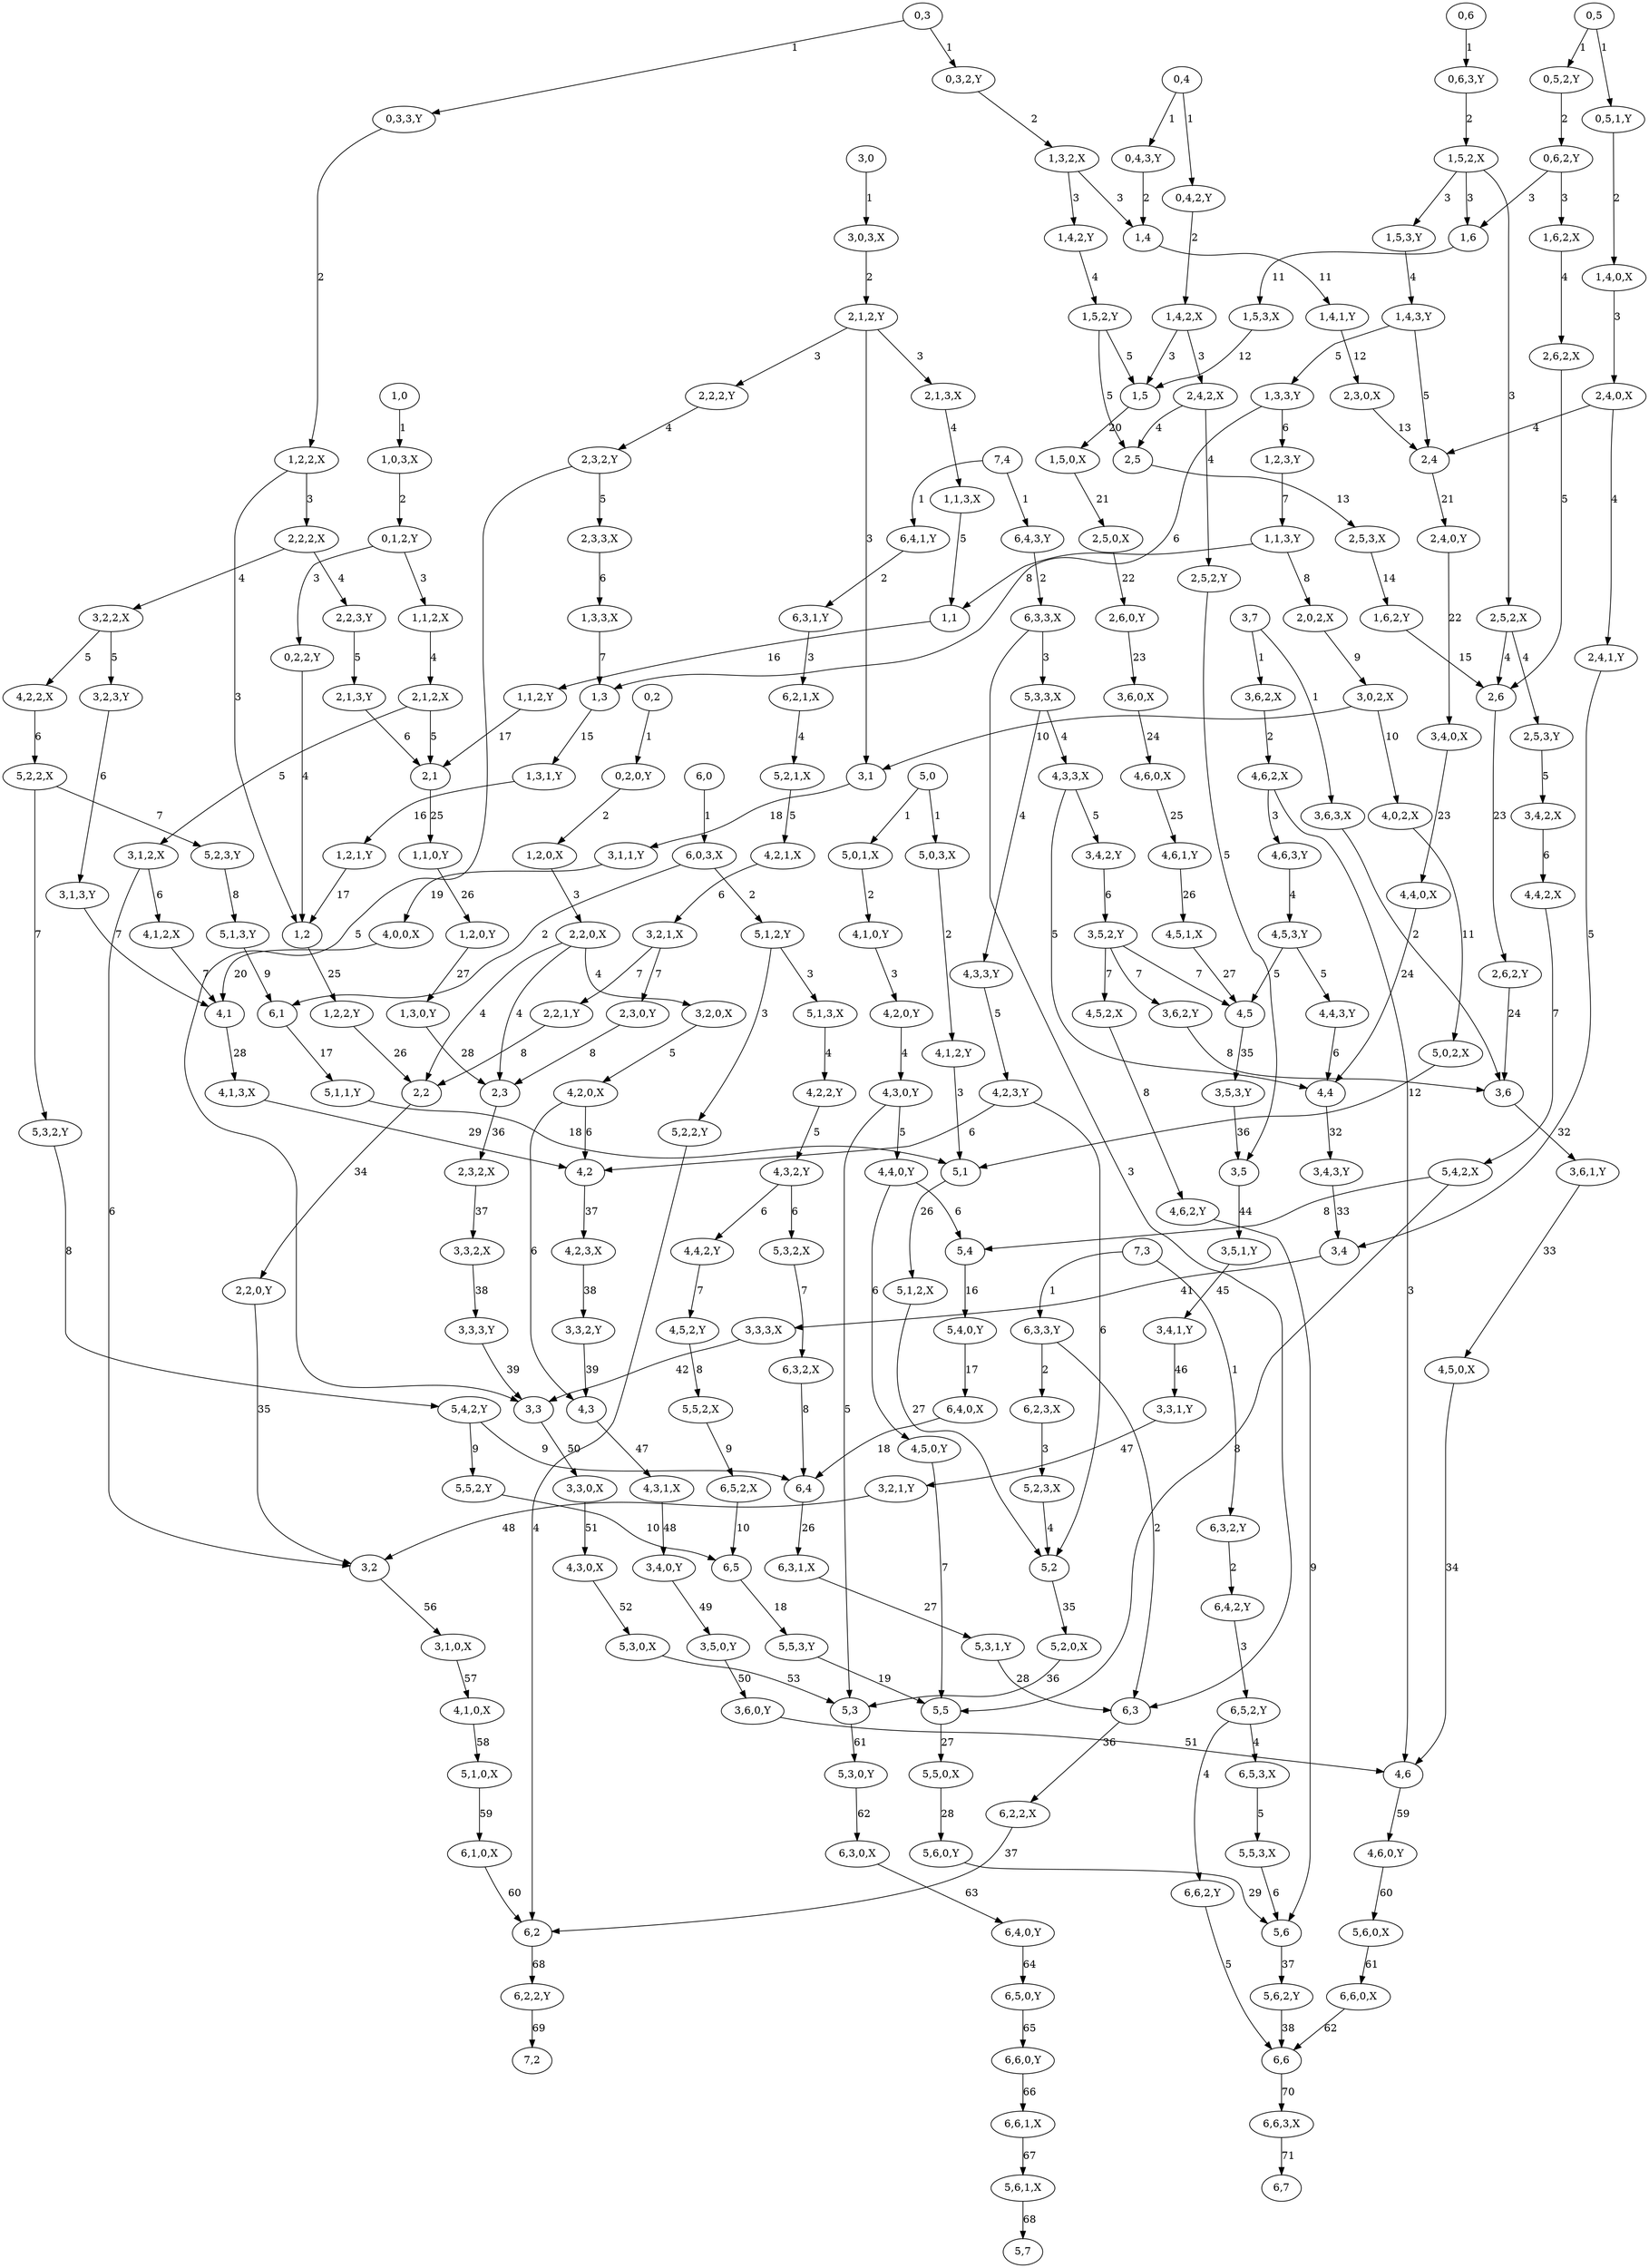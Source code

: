 digraph graphname {
"4,4,3,Y" [nodetype=route];
"3,3,0,X" [nodetype=route];
"3,6,2,X" [nodetype=route];
"0,6,2,Y" [nodetype=route];
"1,6" [nodetype=logic];
"4,6,0,X" [nodetype=route];
"1,4" [nodetype=logic];
"1,5" [nodetype=logic];
"1,2" [nodetype=logic];
"1,3" [nodetype=logic];
"1,0" [nodetype=logic];
"1,1" [nodetype=logic];
"1,3,1,Y" [nodetype=route];
"5,5,0,X" [nodetype=route];
"1,4,3,Y" [nodetype=route];
"4,2,3,X" [nodetype=route];
"4,2,3,Y" [nodetype=route];
"5,0,2,X" [nodetype=route];
"3,4,0,Y" [nodetype=route];
"1,5,0,X" [nodetype=route];
"5,2" [nodetype=logic];
"5,3" [nodetype=logic];
"6,6,1,X" [nodetype=route];
"5,1" [nodetype=logic];
"4,3,0,X" [nodetype=route];
"5,7" [nodetype=logic];
"3,2" [nodetype=logic];
"3,3" [nodetype=logic];
"3,3,2,Y" [nodetype=route];
"5,5,2,X" [nodetype=route];
"3,3,3,X" [nodetype=route];
"3,3,3,Y" [nodetype=route];
"2,6,2,Y" [nodetype=route];
"2,6,2,X" [nodetype=route];
"5,3,1,Y" [nodetype=route];
"5,4,2,X" [nodetype=route];
"5,4,2,Y" [nodetype=route];
"3,0,2,X" [nodetype=route];
"4,5,0,Y" [nodetype=route];
"3,4,2,X" [nodetype=route];
"5,2,2,Y" [nodetype=route];
"0,2,0,Y" [nodetype=route];
"1,3,3,X" [nodetype=route];
"6,4,0,Y" [nodetype=route];
"6,4,0,X" [nodetype=route];
"5,6,2,Y" [nodetype=route];
"4,0,2,X" [nodetype=route];
"4,3,3,Y" [nodetype=route];
"4,3,3,X" [nodetype=route];
"3,1,0,X" [nodetype=route];
"1,2,2,X" [nodetype=route];
"1,2,2,Y" [nodetype=route];
"6,0,3,X" [nodetype=route];
"1,6,2,X" [nodetype=route];
"3,6,3,X" [nodetype=route];
"2,2,3,Y" [nodetype=route];
"3,4,2,Y" [nodetype=route];
"1,6,2,Y" [nodetype=route];
"4,1,0,X" [nodetype=route];
"4,1,0,Y" [nodetype=route];
"3,6,0,Y" [nodetype=route];
"4,5,0,X" [nodetype=route];
"3,1,1,Y" [nodetype=route];
"0,4,2,Y" [nodetype=route];
"6,3,2,Y" [nodetype=route];
"5,3,2,Y" [nodetype=route];
"2,4,0,X" [nodetype=route];
"1,3,0,Y" [nodetype=route];
"5,1,0,X" [nodetype=route];
"1,0,3,X" [nodetype=route];
"3,1,3,Y" [nodetype=route];
"1,4,1,Y" [nodetype=route];
"0,5,1,Y" [nodetype=route];
"6,1" [nodetype=logic];
"5,2,0,X" [nodetype=route];
"6,3" [nodetype=logic];
"6,2" [nodetype=logic];
"6,5" [nodetype=logic];
"6,4" [nodetype=logic];
"6,7" [nodetype=logic];
"6,6" [nodetype=logic];
"5,6,0,X" [nodetype=route];
"5,6,0,Y" [nodetype=route];
"1,1,0,Y" [nodetype=route];
"3,1,2,X" [nodetype=route];
"5,1,1,Y" [nodetype=route];
"2,5,2,Y" [nodetype=route];
"5,1,3,X" [nodetype=route];
"2,2,1,Y" [nodetype=route];
"0,3,3,Y" [nodetype=route];
"4,4,2,Y" [nodetype=route];
"4,4,2,X" [nodetype=route];
"6,6,0,Y" [nodetype=route];
"6,6,0,X" [nodetype=route];
"3,5,1,Y" [nodetype=route];
"6,3,0,X" [nodetype=route];
"2,2,2,Y" [nodetype=route];
"6,3,2,X" [nodetype=route];
"1,5,3,X" [nodetype=route];
"1,5,3,Y" [nodetype=route];
"3,0" [nodetype=logic];
"6,4,3,Y" [nodetype=route];
"3,4,0,X" [nodetype=route];
"3,6,2,Y" [nodetype=route];
"6,4,1,Y" [nodetype=route];
"3,0,3,X" [nodetype=route];
"3,6,0,X" [nodetype=route];
"5,0" [nodetype=logic];
"3,4,3,Y" [nodetype=route];
"5,2,3,X" [nodetype=route];
"5,2,3,Y" [nodetype=route];
"5,5,3,Y" [nodetype=route];
"1,1,3,X" [nodetype=route];
"1,1,3,Y" [nodetype=route];
"5,0,3,X" [nodetype=route];
"5,0,1,X" [nodetype=route];
"5,6" [nodetype=logic];
"6,3,3,Y" [nodetype=route];
"2,4,1,Y" [nodetype=route];
"4,2,2,Y" [nodetype=route];
"6,5,0,Y" [nodetype=route];
"0,1,2,Y" [nodetype=route];
"1,2,3,Y" [nodetype=route];
"0,3,2,Y" [nodetype=route];
"7,2" [nodetype=logic];
"2,3,2,X" [nodetype=route];
"3,4" [nodetype=logic];
"6,5,2,X" [nodetype=route];
"6,5,2,Y" [nodetype=route];
"3,5,2,Y" [nodetype=route];
"2,5,2,X" [nodetype=route];
"3,5" [nodetype=logic];
"5,3,2,X" [nodetype=route];
"3,6" [nodetype=logic];
"0,6" [nodetype=logic];
"0,5" [nodetype=logic];
"0,4" [nodetype=logic];
"0,3" [nodetype=logic];
"0,2" [nodetype=logic];
"5,5,2,Y" [nodetype=route];
"3,3,2,X" [nodetype=route];
"6,2,3,X" [nodetype=route];
"7,3" [nodetype=logic];
"3,1" [nodetype=logic];
"2,4,0,Y" [nodetype=route];
"5,4" [nodetype=logic];
"2,5" [nodetype=logic];
"2,4" [nodetype=logic];
"2,6" [nodetype=logic];
"2,1" [nodetype=logic];
"5,1,3,Y" [nodetype=route];
"2,3" [nodetype=logic];
"2,2" [nodetype=logic];
"4,3" [nodetype=logic];
"4,2" [nodetype=logic];
"4,1" [nodetype=logic];
"5,3,0,Y" [nodetype=route];
"5,3,0,X" [nodetype=route];
"4,5" [nodetype=logic];
"4,4" [nodetype=logic];
"1,5,2,Y" [nodetype=route];
"1,5,2,X" [nodetype=route];
"2,2,0,Y" [nodetype=route];
"1,3,3,Y" [nodetype=route];
"6,1,0,X" [nodetype=route];
"2,6,0,Y" [nodetype=route];
"5,5" [nodetype=logic];
"6,3,1,Y" [nodetype=route];
"6,3,1,X" [nodetype=route];
"1,2,0,X" [nodetype=route];
"1,2,0,Y" [nodetype=route];
"0,2,2,Y" [nodetype=route];
"3,5,0,Y" [nodetype=route];
"6,4,2,Y" [nodetype=route];
"6,2,1,X" [nodetype=route];
"4,1,2,X" [nodetype=route];
"4,1,2,Y" [nodetype=route];
"5,5,3,X" [nodetype=route];
"2,2,2,X" [nodetype=route];
"4,3,1,X" [nodetype=route];
"6,3,3,X" [nodetype=route];
"2,3,3,X" [nodetype=route];
"3,2,0,X" [nodetype=route];
"5,4,0,Y" [nodetype=route];
"2,2,0,X" [nodetype=route];
"4,2,2,X" [nodetype=route];
"0,5,2,Y" [nodetype=route];
"2,4,2,X" [nodetype=route];
"2,1,2,X" [nodetype=route];
"2,1,2,Y" [nodetype=route];
"3,4,1,Y" [nodetype=route];
"5,2,1,X" [nodetype=route];
"6,5,3,X" [nodetype=route];
"4,2,1,X" [nodetype=route];
"2,5,3,Y" [nodetype=route];
"2,5,3,X" [nodetype=route];
"3,2,2,X" [nodetype=route];
"5,1,2,Y" [nodetype=route];
"5,1,2,X" [nodetype=route];
"2,3,0,X" [nodetype=route];
"2,3,0,Y" [nodetype=route];
"4,5,1,X" [nodetype=route];
"6,0" [nodetype=logic];
"4,5,3,Y" [nodetype=route];
"3,2,3,Y" [nodetype=route];
"4,6,2,Y" [nodetype=route];
"4,6,2,X" [nodetype=route];
"5,2,2,X" [nodetype=route];
"2,3,2,Y" [nodetype=route];
"1,1,2,Y" [nodetype=route];
"1,1,2,X" [nodetype=route];
"4,4,0,Y" [nodetype=route];
"4,4,0,X" [nodetype=route];
"7,4" [nodetype=logic];
"4,0,0,X" [nodetype=route];
"2,5,0,X" [nodetype=route];
"4,6" [nodetype=logic];
"6,6,2,Y" [nodetype=route];
"3,3,1,Y" [nodetype=route];
"6,2,2,Y" [nodetype=route];
"6,2,2,X" [nodetype=route];
"0,6,3,Y" [nodetype=route];
"3,7" [nodetype=logic];
"0,4,3,Y" [nodetype=route];
"4,5,2,X" [nodetype=route];
"4,5,2,Y" [nodetype=route];
"2,0,2,X" [nodetype=route];
"1,3,2,X" [nodetype=route];
"4,3,2,Y" [nodetype=route];
"3,6,1,Y" [nodetype=route];
"5,6,1,X" [nodetype=route];
"4,6,1,Y" [nodetype=route];
"4,6,3,Y" [nodetype=route];
"1,4,2,X" [nodetype=route];
"1,4,2,Y" [nodetype=route];
"1,4,0,X" [nodetype=route];
"6,6,3,X" [nodetype=route];
"3,2,1,Y" [nodetype=route];
"3,2,1,X" [nodetype=route];
"4,2,0,Y" [nodetype=route];
"4,2,0,X" [nodetype=route];
"4,1,3,X" [nodetype=route];
"1,2,1,Y" [nodetype=route];
"4,6,0,Y" [nodetype=route];
"5,3,3,X" [nodetype=route];
"3,5,3,Y" [nodetype=route];
"2,1,3,Y" [nodetype=route];
"2,1,3,X" [nodetype=route];
"4,3,0,Y" [nodetype=route];
"4,4,3,Y" -> "4,4"  [label=6];
"3,3,0,X" -> "4,3,0,X"  [label=51];
"3,6,2,X" -> "4,6,2,X"  [label=2];
"0,6,2,Y" -> "1,6"  [label=3];
"0,6,2,Y" -> "1,6,2,X"  [label=3];
"1,6" -> "1,5,3,X"  [label=11];
"4,6,0,X" -> "4,6,1,Y"  [label=25];
"1,4" -> "1,4,1,Y"  [label=11];
"1,5" -> "1,5,0,X"  [label=20];
"1,2" -> "1,2,2,Y"  [label=25];
"1,3" -> "1,3,1,Y"  [label=15];
"1,0" -> "1,0,3,X"  [label=1];
"1,1" -> "1,1,2,Y"  [label=16];
"1,3,1,Y" -> "1,2,1,Y"  [label=16];
"5,5,0,X" -> "5,6,0,Y"  [label=28];
"1,4,3,Y" -> "2,4"  [label=5];
"1,4,3,Y" -> "1,3,3,Y"  [label=5];
"4,2,3,X" -> "3,3,2,Y"  [label=38];
"4,2,3,Y" -> "5,2"  [label=6];
"4,2,3,Y" -> "4,2"  [label=6];
"5,0,2,X" -> "5,1"  [label=12];
"3,4,0,Y" -> "3,5,0,Y"  [label=49];
"1,5,0,X" -> "2,5,0,X"  [label=21];
"5,2" -> "5,2,0,X"  [label=35];
"5,3" -> "5,3,0,Y"  [label=61];
"6,6,1,X" -> "5,6,1,X"  [label=67];
"5,1" -> "5,1,2,X"  [label=26];
"4,3,0,X" -> "5,3,0,X"  [label=52];
"3,2" -> "3,1,0,X"  [label=56];
"3,3" -> "3,3,0,X"  [label=50];
"3,3,2,Y" -> "4,3"  [label=39];
"5,5,2,X" -> "6,5,2,X"  [label=9];
"3,3,3,X" -> "3,3"  [label=42];
"3,3,3,Y" -> "3,3"  [label=39];
"2,6,2,Y" -> "3,6"  [label=24];
"2,6,2,X" -> "2,6"  [label=5];
"5,3,1,Y" -> "6,3"  [label=28];
"5,4,2,X" -> "5,4"  [label=8];
"5,4,2,X" -> "5,5"  [label=8];
"5,4,2,Y" -> "6,4"  [label=9];
"5,4,2,Y" -> "5,5,2,Y"  [label=9];
"3,0,2,X" -> "3,1"  [label=10];
"3,0,2,X" -> "4,0,2,X"  [label=10];
"4,5,0,Y" -> "5,5"  [label=7];
"3,4,2,X" -> "4,4,2,X"  [label=6];
"5,2,2,Y" -> "6,2"  [label=4];
"0,2,0,Y" -> "1,2,0,X"  [label=2];
"1,3,3,X" -> "1,3"  [label=7];
"6,4,0,Y" -> "6,5,0,Y"  [label=64];
"6,4,0,X" -> "6,4"  [label=18];
"5,6,2,Y" -> "6,6"  [label=38];
"4,0,2,X" -> "5,0,2,X"  [label=11];
"4,3,3,Y" -> "4,2,3,Y"  [label=5];
"4,3,3,X" -> "4,4"  [label=5];
"4,3,3,X" -> "3,4,2,Y"  [label=5];
"3,1,0,X" -> "4,1,0,X"  [label=57];
"1,2,2,X" -> "1,2"  [label=3];
"1,2,2,X" -> "2,2,2,X"  [label=3];
"1,2,2,Y" -> "2,2"  [label=26];
"6,0,3,X" -> "6,1"  [label=2];
"6,0,3,X" -> "5,1,2,Y"  [label=2];
"1,6,2,X" -> "2,6,2,X"  [label=4];
"3,6,3,X" -> "3,6"  [label=2];
"2,2,3,Y" -> "2,1,3,Y"  [label=5];
"3,4,2,Y" -> "3,5,2,Y"  [label=6];
"1,6,2,Y" -> "2,6"  [label=15];
"4,1,0,X" -> "5,1,0,X"  [label=58];
"4,1,0,Y" -> "4,2,0,Y"  [label=3];
"3,6,0,Y" -> "4,6"  [label=51];
"4,5,0,X" -> "4,6"  [label=34];
"3,1,1,Y" -> "4,0,0,X"  [label=19];
"0,4,2,Y" -> "1,4,2,X"  [label=2];
"6,3,2,Y" -> "6,4,2,Y"  [label=2];
"5,3,2,Y" -> "5,4,2,Y"  [label=8];
"2,4,0,X" -> "2,4"  [label=4];
"2,4,0,X" -> "2,4,1,Y"  [label=4];
"1,3,0,Y" -> "2,3"  [label=28];
"5,1,0,X" -> "6,1,0,X"  [label=59];
"1,0,3,X" -> "0,1,2,Y"  [label=2];
"3,1,3,Y" -> "4,1"  [label=7];
"1,4,1,Y" -> "2,3,0,X"  [label=12];
"0,5,1,Y" -> "1,4,0,X"  [label=2];
"6,1" -> "5,1,1,Y"  [label=17];
"5,2,0,X" -> "5,3"  [label=36];
"6,3" -> "6,2,2,X"  [label=36];
"6,2" -> "6,2,2,Y"  [label=68];
"6,5" -> "5,5,3,Y"  [label=18];
"6,4" -> "6,3,1,X"  [label=26];
"6,6" -> "6,6,3,X"  [label=70];
"5,6,0,X" -> "6,6,0,X"  [label=61];
"5,6,0,Y" -> "5,6"  [label=29];
"1,1,0,Y" -> "1,2,0,Y"  [label=26];
"3,1,2,X" -> "3,2"  [label=6];
"3,1,2,X" -> "4,1,2,X"  [label=6];
"5,1,1,Y" -> "5,1"  [label=18];
"2,5,2,Y" -> "3,5"  [label=5];
"5,1,3,X" -> "4,2,2,Y"  [label=4];
"2,2,1,Y" -> "2,2"  [label=8];
"0,3,3,Y" -> "1,2,2,X"  [label=2];
"4,4,2,Y" -> "4,5,2,Y"  [label=7];
"4,4,2,X" -> "5,4,2,X"  [label=7];
"6,6,0,Y" -> "6,6,1,X"  [label=66];
"6,6,0,X" -> "6,6"  [label=62];
"3,5,1,Y" -> "3,4,1,Y"  [label=45];
"6,3,0,X" -> "6,4,0,Y"  [label=63];
"2,2,2,Y" -> "2,3,2,Y"  [label=4];
"6,3,2,X" -> "6,4"  [label=8];
"1,5,3,X" -> "1,5"  [label=12];
"1,5,3,Y" -> "1,4,3,Y"  [label=4];
"3,0" -> "3,0,3,X"  [label=1];
"6,4,3,Y" -> "6,3,3,X"  [label=2];
"3,4,0,X" -> "4,4,0,X"  [label=23];
"3,6,2,Y" -> "3,6"  [label=8];
"6,4,1,Y" -> "6,3,1,Y"  [label=2];
"3,0,3,X" -> "2,1,2,Y"  [label=2];
"3,6,0,X" -> "4,6,0,X"  [label=24];
"5,0" -> "5,0,3,X"  [label=1];
"5,0" -> "5,0,1,X"  [label=1];
"3,4,3,Y" -> "3,4"  [label=33];
"5,2,3,X" -> "5,2"  [label=4];
"5,2,3,Y" -> "5,1,3,Y"  [label=8];
"5,5,3,Y" -> "5,5"  [label=19];
"1,1,3,X" -> "1,1"  [label=5];
"1,1,3,Y" -> "1,1"  [label=8];
"1,1,3,Y" -> "2,0,2,X"  [label=8];
"5,0,3,X" -> "4,1,2,Y"  [label=2];
"5,0,1,X" -> "4,1,0,Y"  [label=2];
"5,6" -> "5,6,2,Y"  [label=37];
"6,3,3,Y" -> "6,3"  [label=2];
"6,3,3,Y" -> "6,2,3,X"  [label=2];
"2,4,1,Y" -> "3,4"  [label=5];
"4,2,2,Y" -> "4,3,2,Y"  [label=5];
"6,5,0,Y" -> "6,6,0,Y"  [label=65];
"0,1,2,Y" -> "0,2,2,Y"  [label=3];
"0,1,2,Y" -> "1,1,2,X"  [label=3];
"1,2,3,Y" -> "1,1,3,Y"  [label=7];
"0,3,2,Y" -> "1,3,2,X"  [label=2];
"2,3,2,X" -> "3,3,2,X"  [label=37];
"3,4" -> "3,3,3,X"  [label=41];
"6,5,2,X" -> "6,5"  [label=10];
"6,5,2,Y" -> "6,6,2,Y"  [label=4];
"6,5,2,Y" -> "6,5,3,X"  [label=4];
"3,5,2,Y" -> "4,5"  [label=7];
"3,5,2,Y" -> "4,5,2,X"  [label=7];
"3,5,2,Y" -> "3,6,2,Y"  [label=7];
"2,5,2,X" -> "2,6"  [label=4];
"2,5,2,X" -> "2,5,3,Y"  [label=4];
"3,5" -> "3,5,1,Y"  [label=44];
"5,3,2,X" -> "6,3,2,X"  [label=7];
"3,6" -> "3,6,1,Y"  [label=32];
"0,6" -> "0,6,3,Y"  [label=1];
"0,5" -> "0,5,2,Y"  [label=1];
"0,5" -> "0,5,1,Y"  [label=1];
"0,4" -> "0,4,3,Y"  [label=1];
"0,4" -> "0,4,2,Y"  [label=1];
"0,3" -> "0,3,2,Y"  [label=1];
"0,3" -> "0,3,3,Y"  [label=1];
"0,2" -> "0,2,0,Y"  [label=1];
"5,5,2,Y" -> "6,5"  [label=10];
"3,3,2,X" -> "3,3,3,Y"  [label=38];
"6,2,3,X" -> "5,2,3,X"  [label=3];
"7,3" -> "6,3,3,Y"  [label=1];
"7,3" -> "6,3,2,Y"  [label=1];
"3,1" -> "3,1,1,Y"  [label=18];
"2,4,0,Y" -> "3,4,0,X"  [label=22];
"5,4" -> "5,4,0,Y"  [label=16];
"2,5" -> "2,5,3,X"  [label=13];
"2,4" -> "2,4,0,Y"  [label=21];
"2,6" -> "2,6,2,Y"  [label=23];
"2,1" -> "1,1,0,Y"  [label=25];
"5,1,3,Y" -> "6,1"  [label=9];
"2,3" -> "2,3,2,X"  [label=36];
"2,2" -> "2,2,0,Y"  [label=34];
"4,3" -> "4,3,1,X"  [label=47];
"4,2" -> "4,2,3,X"  [label=37];
"4,1" -> "4,1,3,X"  [label=28];
"5,3,0,Y" -> "6,3,0,X"  [label=62];
"5,3,0,X" -> "5,3"  [label=53];
"4,5" -> "3,5,3,Y"  [label=35];
"4,4" -> "3,4,3,Y"  [label=32];
"1,5,2,Y" -> "1,5"  [label=5];
"1,5,2,Y" -> "2,5"  [label=5];
"1,5,2,X" -> "1,6"  [label=3];
"1,5,2,X" -> "2,5,2,X"  [label=3];
"1,5,2,X" -> "1,5,3,Y"  [label=3];
"2,2,0,Y" -> "3,2"  [label=35];
"1,3,3,Y" -> "1,3"  [label=6];
"1,3,3,Y" -> "1,2,3,Y"  [label=6];
"6,1,0,X" -> "6,2"  [label=60];
"2,6,0,Y" -> "3,6,0,X"  [label=23];
"5,5" -> "5,5,0,X"  [label=27];
"6,3,1,Y" -> "6,2,1,X"  [label=3];
"6,3,1,X" -> "5,3,1,Y"  [label=27];
"1,2,0,X" -> "2,2,0,X"  [label=3];
"1,2,0,Y" -> "1,3,0,Y"  [label=27];
"0,2,2,Y" -> "1,2"  [label=4];
"3,5,0,Y" -> "3,6,0,Y"  [label=50];
"6,4,2,Y" -> "6,5,2,Y"  [label=3];
"6,2,1,X" -> "5,2,1,X"  [label=4];
"4,1,2,X" -> "4,1"  [label=7];
"4,1,2,Y" -> "5,1"  [label=3];
"5,5,3,X" -> "5,6"  [label=6];
"2,2,2,X" -> "2,2,3,Y"  [label=4];
"2,2,2,X" -> "3,2,2,X"  [label=4];
"4,3,1,X" -> "3,4,0,Y"  [label=48];
"6,3,3,X" -> "6,3"  [label=3];
"6,3,3,X" -> "5,3,3,X"  [label=3];
"2,3,3,X" -> "1,3,3,X"  [label=6];
"3,2,0,X" -> "4,2,0,X"  [label=5];
"5,4,0,Y" -> "6,4,0,X"  [label=17];
"2,2,0,X" -> "2,2"  [label=4];
"2,2,0,X" -> "2,3"  [label=4];
"2,2,0,X" -> "3,2,0,X"  [label=4];
"4,2,2,X" -> "5,2,2,X"  [label=6];
"0,5,2,Y" -> "0,6,2,Y"  [label=2];
"2,4,2,X" -> "2,5"  [label=4];
"2,4,2,X" -> "2,5,2,Y"  [label=4];
"2,1,2,X" -> "3,1,2,X"  [label=5];
"2,1,2,X" -> "2,1"  [label=5];
"2,1,2,Y" -> "3,1"  [label=3];
"2,1,2,Y" -> "2,2,2,Y"  [label=3];
"2,1,2,Y" -> "2,1,3,X"  [label=3];
"3,4,1,Y" -> "3,3,1,Y"  [label=46];
"5,2,1,X" -> "4,2,1,X"  [label=5];
"6,5,3,X" -> "5,5,3,X"  [label=5];
"4,2,1,X" -> "3,2,1,X"  [label=6];
"2,5,3,Y" -> "3,4,2,X"  [label=5];
"2,5,3,X" -> "1,6,2,Y"  [label=14];
"3,2,2,X" -> "3,2,3,Y"  [label=5];
"3,2,2,X" -> "4,2,2,X"  [label=5];
"5,1,2,Y" -> "5,2,2,Y"  [label=3];
"5,1,2,Y" -> "5,1,3,X"  [label=3];
"5,1,2,X" -> "5,2"  [label=27];
"2,3,0,X" -> "2,4"  [label=13];
"2,3,0,Y" -> "2,3"  [label=8];
"4,5,1,X" -> "4,5"  [label=27];
"6,0" -> "6,0,3,X"  [label=1];
"4,5,3,Y" -> "4,5"  [label=5];
"4,5,3,Y" -> "4,4,3,Y"  [label=5];
"3,2,3,Y" -> "3,1,3,Y"  [label=6];
"4,6,2,Y" -> "5,6"  [label=9];
"4,6,2,X" -> "4,6"  [label=3];
"4,6,2,X" -> "4,6,3,Y"  [label=3];
"5,2,2,X" -> "5,2,3,Y"  [label=7];
"5,2,2,X" -> "5,3,2,Y"  [label=7];
"2,3,2,Y" -> "3,3"  [label=5];
"2,3,2,Y" -> "2,3,3,X"  [label=5];
"1,1,2,Y" -> "2,1"  [label=17];
"1,1,2,X" -> "2,1,2,X"  [label=4];
"4,4,0,Y" -> "5,4"  [label=6];
"4,4,0,Y" -> "4,5,0,Y"  [label=6];
"4,4,0,X" -> "4,4"  [label=24];
"7,4" -> "6,4,3,Y"  [label=1];
"7,4" -> "6,4,1,Y"  [label=1];
"4,0,0,X" -> "4,1"  [label=20];
"2,5,0,X" -> "2,6,0,Y"  [label=22];
"4,6" -> "4,6,0,Y"  [label=59];
"6,6,2,Y" -> "6,6"  [label=5];
"3,3,1,Y" -> "3,2,1,Y"  [label=47];
"6,2,2,Y" -> "7,2"  [label=69];
"6,2,2,X" -> "6,2"  [label=37];
"0,6,3,Y" -> "1,5,2,X"  [label=2];
"3,7" -> "3,6,3,X"  [label=1];
"3,7" -> "3,6,2,X"  [label=1];
"0,4,3,Y" -> "1,4"  [label=2];
"4,5,2,X" -> "4,6,2,Y"  [label=8];
"4,5,2,Y" -> "5,5,2,X"  [label=8];
"2,0,2,X" -> "3,0,2,X"  [label=9];
"1,3,2,X" -> "1,4"  [label=3];
"1,3,2,X" -> "1,4,2,Y"  [label=3];
"4,3,2,Y" -> "5,3,2,X"  [label=6];
"4,3,2,Y" -> "4,4,2,Y"  [label=6];
"3,6,1,Y" -> "4,5,0,X"  [label=33];
"5,6,1,X" -> "5,7"  [label=68];
"4,6,1,Y" -> "4,5,1,X"  [label=26];
"4,6,3,Y" -> "4,5,3,Y"  [label=4];
"1,4,2,X" -> "1,5"  [label=3];
"1,4,2,X" -> "2,4,2,X"  [label=3];
"1,4,2,Y" -> "1,5,2,Y"  [label=4];
"1,4,0,X" -> "2,4,0,X"  [label=3];
"6,6,3,X" -> "6,7"  [label=71];
"3,2,1,Y" -> "3,2"  [label=48];
"3,2,1,X" -> "2,2,1,Y"  [label=7];
"3,2,1,X" -> "2,3,0,Y"  [label=7];
"4,2,0,Y" -> "4,3,0,Y"  [label=4];
"4,2,0,X" -> "4,3"  [label=6];
"4,2,0,X" -> "4,2"  [label=6];
"4,1,3,X" -> "4,2"  [label=29];
"1,2,1,Y" -> "1,2"  [label=17];
"4,6,0,Y" -> "5,6,0,X"  [label=60];
"5,3,3,X" -> "4,3,3,Y"  [label=4];
"5,3,3,X" -> "4,3,3,X"  [label=4];
"3,5,3,Y" -> "3,5"  [label=36];
"2,1,3,Y" -> "2,1"  [label=6];
"2,1,3,X" -> "1,1,3,X"  [label=4];
"4,3,0,Y" -> "5,3"  [label=5];
"4,3,0,Y" -> "4,4,0,Y"  [label=5];
}

